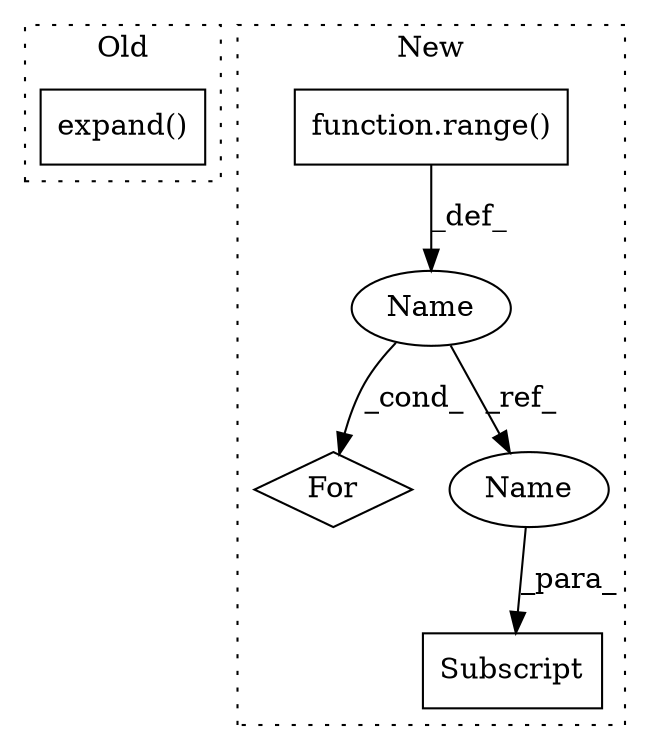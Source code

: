 digraph G {
subgraph cluster0 {
1 [label="expand()" a="75" s="3633,3680" l="14,1" shape="box"];
label = "Old";
style="dotted";
}
subgraph cluster1 {
2 [label="function.range()" a="75" s="3524,3541" l="6,1" shape="box"];
3 [label="For" a="107" s="3515,3542" l="4,10" shape="diamond"];
4 [label="Name" a="87" s="3519" l="1" shape="ellipse"];
5 [label="Subscript" a="63" s="3584,0" l="29,0" shape="box"];
6 [label="Name" a="87" s="3611" l="1" shape="ellipse"];
label = "New";
style="dotted";
}
2 -> 4 [label="_def_"];
4 -> 6 [label="_ref_"];
4 -> 3 [label="_cond_"];
6 -> 5 [label="_para_"];
}